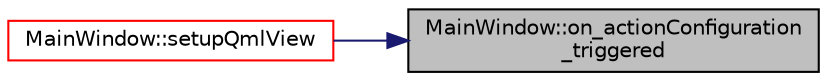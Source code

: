 digraph "MainWindow::on_actionConfiguration_triggered"
{
 // LATEX_PDF_SIZE
  edge [fontname="Helvetica",fontsize="10",labelfontname="Helvetica",labelfontsize="10"];
  node [fontname="Helvetica",fontsize="10",shape=record];
  rankdir="RL";
  Node1 [label="MainWindow::on_actionConfiguration\l_triggered",height=0.2,width=0.4,color="black", fillcolor="grey75", style="filled", fontcolor="black",tooltip=" "];
  Node1 -> Node2 [dir="back",color="midnightblue",fontsize="10",style="solid",fontname="Helvetica"];
  Node2 [label="MainWindow::setupQmlView",height=0.2,width=0.4,color="red", fillcolor="white", style="filled",URL="$class_main_window.html#abdb7e953826f7dcf308d32ddc75c3109",tooltip=" "];
}
